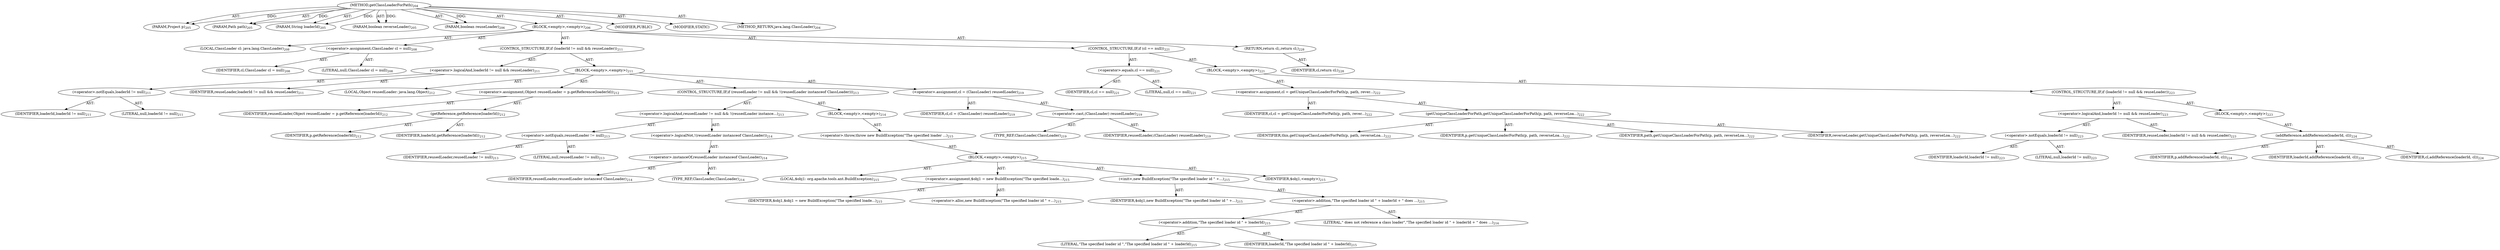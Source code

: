 digraph "getClassLoaderForPath" {  
"111669149700" [label = <(METHOD,getClassLoaderForPath)<SUB>204</SUB>> ]
"115964117015" [label = <(PARAM,Project p)<SUB>205</SUB>> ]
"115964117016" [label = <(PARAM,Path path)<SUB>205</SUB>> ]
"115964117017" [label = <(PARAM,String loaderId)<SUB>205</SUB>> ]
"115964117018" [label = <(PARAM,boolean reverseLoader)<SUB>205</SUB>> ]
"115964117019" [label = <(PARAM,boolean reuseLoader)<SUB>206</SUB>> ]
"25769803782" [label = <(BLOCK,&lt;empty&gt;,&lt;empty&gt;)<SUB>206</SUB>> ]
"94489280516" [label = <(LOCAL,ClassLoader cl: java.lang.ClassLoader)<SUB>208</SUB>> ]
"30064771093" [label = <(&lt;operator&gt;.assignment,ClassLoader cl = null)<SUB>208</SUB>> ]
"68719476792" [label = <(IDENTIFIER,cl,ClassLoader cl = null)<SUB>208</SUB>> ]
"90194313220" [label = <(LITERAL,null,ClassLoader cl = null)<SUB>208</SUB>> ]
"47244640257" [label = <(CONTROL_STRUCTURE,IF,if (loaderId != null &amp;&amp; reuseLoader))<SUB>211</SUB>> ]
"30064771094" [label = <(&lt;operator&gt;.logicalAnd,loaderId != null &amp;&amp; reuseLoader)<SUB>211</SUB>> ]
"30064771095" [label = <(&lt;operator&gt;.notEquals,loaderId != null)<SUB>211</SUB>> ]
"68719476793" [label = <(IDENTIFIER,loaderId,loaderId != null)<SUB>211</SUB>> ]
"90194313221" [label = <(LITERAL,null,loaderId != null)<SUB>211</SUB>> ]
"68719476794" [label = <(IDENTIFIER,reuseLoader,loaderId != null &amp;&amp; reuseLoader)<SUB>211</SUB>> ]
"25769803783" [label = <(BLOCK,&lt;empty&gt;,&lt;empty&gt;)<SUB>211</SUB>> ]
"94489280517" [label = <(LOCAL,Object reusedLoader: java.lang.Object)<SUB>212</SUB>> ]
"30064771096" [label = <(&lt;operator&gt;.assignment,Object reusedLoader = p.getReference(loaderId))<SUB>212</SUB>> ]
"68719476795" [label = <(IDENTIFIER,reusedLoader,Object reusedLoader = p.getReference(loaderId))<SUB>212</SUB>> ]
"30064771097" [label = <(getReference,getReference(loaderId))<SUB>212</SUB>> ]
"68719476796" [label = <(IDENTIFIER,p,getReference(loaderId))<SUB>212</SUB>> ]
"68719476797" [label = <(IDENTIFIER,loaderId,getReference(loaderId))<SUB>212</SUB>> ]
"47244640258" [label = <(CONTROL_STRUCTURE,IF,if (reusedLoader != null &amp;&amp; !(reusedLoader instanceof ClassLoader)))<SUB>213</SUB>> ]
"30064771098" [label = <(&lt;operator&gt;.logicalAnd,reusedLoader != null &amp;&amp; !(reusedLoader instance...)<SUB>213</SUB>> ]
"30064771099" [label = <(&lt;operator&gt;.notEquals,reusedLoader != null)<SUB>213</SUB>> ]
"68719476798" [label = <(IDENTIFIER,reusedLoader,reusedLoader != null)<SUB>213</SUB>> ]
"90194313222" [label = <(LITERAL,null,reusedLoader != null)<SUB>213</SUB>> ]
"30064771100" [label = <(&lt;operator&gt;.logicalNot,!(reusedLoader instanceof ClassLoader))<SUB>214</SUB>> ]
"30064771101" [label = <(&lt;operator&gt;.instanceOf,reusedLoader instanceof ClassLoader)<SUB>214</SUB>> ]
"68719476799" [label = <(IDENTIFIER,reusedLoader,reusedLoader instanceof ClassLoader)<SUB>214</SUB>> ]
"180388626435" [label = <(TYPE_REF,ClassLoader,ClassLoader)<SUB>214</SUB>> ]
"25769803784" [label = <(BLOCK,&lt;empty&gt;,&lt;empty&gt;)<SUB>214</SUB>> ]
"30064771102" [label = <(&lt;operator&gt;.throw,throw new BuildException(&quot;The specified loader ...)<SUB>215</SUB>> ]
"25769803785" [label = <(BLOCK,&lt;empty&gt;,&lt;empty&gt;)<SUB>215</SUB>> ]
"94489280518" [label = <(LOCAL,$obj1: org.apache.tools.ant.BuildException)<SUB>215</SUB>> ]
"30064771103" [label = <(&lt;operator&gt;.assignment,$obj1 = new BuildException(&quot;The specified loade...)<SUB>215</SUB>> ]
"68719476800" [label = <(IDENTIFIER,$obj1,$obj1 = new BuildException(&quot;The specified loade...)<SUB>215</SUB>> ]
"30064771104" [label = <(&lt;operator&gt;.alloc,new BuildException(&quot;The specified loader id &quot; +...)<SUB>215</SUB>> ]
"30064771105" [label = <(&lt;init&gt;,new BuildException(&quot;The specified loader id &quot; +...)<SUB>215</SUB>> ]
"68719476801" [label = <(IDENTIFIER,$obj1,new BuildException(&quot;The specified loader id &quot; +...)<SUB>215</SUB>> ]
"30064771106" [label = <(&lt;operator&gt;.addition,&quot;The specified loader id &quot; + loaderId + &quot; does ...)<SUB>215</SUB>> ]
"30064771107" [label = <(&lt;operator&gt;.addition,&quot;The specified loader id &quot; + loaderId)<SUB>215</SUB>> ]
"90194313223" [label = <(LITERAL,&quot;The specified loader id &quot;,&quot;The specified loader id &quot; + loaderId)<SUB>215</SUB>> ]
"68719476802" [label = <(IDENTIFIER,loaderId,&quot;The specified loader id &quot; + loaderId)<SUB>215</SUB>> ]
"90194313224" [label = <(LITERAL,&quot; does not reference a class loader&quot;,&quot;The specified loader id &quot; + loaderId + &quot; does ...)<SUB>216</SUB>> ]
"68719476803" [label = <(IDENTIFIER,$obj1,&lt;empty&gt;)<SUB>215</SUB>> ]
"30064771108" [label = <(&lt;operator&gt;.assignment,cl = (ClassLoader) reusedLoader)<SUB>219</SUB>> ]
"68719476804" [label = <(IDENTIFIER,cl,cl = (ClassLoader) reusedLoader)<SUB>219</SUB>> ]
"30064771109" [label = <(&lt;operator&gt;.cast,(ClassLoader) reusedLoader)<SUB>219</SUB>> ]
"180388626436" [label = <(TYPE_REF,ClassLoader,ClassLoader)<SUB>219</SUB>> ]
"68719476805" [label = <(IDENTIFIER,reusedLoader,(ClassLoader) reusedLoader)<SUB>219</SUB>> ]
"47244640259" [label = <(CONTROL_STRUCTURE,IF,if (cl == null))<SUB>221</SUB>> ]
"30064771110" [label = <(&lt;operator&gt;.equals,cl == null)<SUB>221</SUB>> ]
"68719476806" [label = <(IDENTIFIER,cl,cl == null)<SUB>221</SUB>> ]
"90194313225" [label = <(LITERAL,null,cl == null)<SUB>221</SUB>> ]
"25769803786" [label = <(BLOCK,&lt;empty&gt;,&lt;empty&gt;)<SUB>221</SUB>> ]
"30064771111" [label = <(&lt;operator&gt;.assignment,cl = getUniqueClassLoaderForPath(p, path, rever...)<SUB>222</SUB>> ]
"68719476807" [label = <(IDENTIFIER,cl,cl = getUniqueClassLoaderForPath(p, path, rever...)<SUB>222</SUB>> ]
"30064771112" [label = <(getUniqueClassLoaderForPath,getUniqueClassLoaderForPath(p, path, reverseLoa...)<SUB>222</SUB>> ]
"68719476808" [label = <(IDENTIFIER,this,getUniqueClassLoaderForPath(p, path, reverseLoa...)<SUB>222</SUB>> ]
"68719476809" [label = <(IDENTIFIER,p,getUniqueClassLoaderForPath(p, path, reverseLoa...)<SUB>222</SUB>> ]
"68719476810" [label = <(IDENTIFIER,path,getUniqueClassLoaderForPath(p, path, reverseLoa...)<SUB>222</SUB>> ]
"68719476811" [label = <(IDENTIFIER,reverseLoader,getUniqueClassLoaderForPath(p, path, reverseLoa...)<SUB>222</SUB>> ]
"47244640260" [label = <(CONTROL_STRUCTURE,IF,if (loaderId != null &amp;&amp; reuseLoader))<SUB>223</SUB>> ]
"30064771113" [label = <(&lt;operator&gt;.logicalAnd,loaderId != null &amp;&amp; reuseLoader)<SUB>223</SUB>> ]
"30064771114" [label = <(&lt;operator&gt;.notEquals,loaderId != null)<SUB>223</SUB>> ]
"68719476812" [label = <(IDENTIFIER,loaderId,loaderId != null)<SUB>223</SUB>> ]
"90194313226" [label = <(LITERAL,null,loaderId != null)<SUB>223</SUB>> ]
"68719476813" [label = <(IDENTIFIER,reuseLoader,loaderId != null &amp;&amp; reuseLoader)<SUB>223</SUB>> ]
"25769803787" [label = <(BLOCK,&lt;empty&gt;,&lt;empty&gt;)<SUB>223</SUB>> ]
"30064771115" [label = <(addReference,addReference(loaderId, cl))<SUB>224</SUB>> ]
"68719476814" [label = <(IDENTIFIER,p,addReference(loaderId, cl))<SUB>224</SUB>> ]
"68719476815" [label = <(IDENTIFIER,loaderId,addReference(loaderId, cl))<SUB>224</SUB>> ]
"68719476816" [label = <(IDENTIFIER,cl,addReference(loaderId, cl))<SUB>224</SUB>> ]
"146028888068" [label = <(RETURN,return cl;,return cl;)<SUB>228</SUB>> ]
"68719476817" [label = <(IDENTIFIER,cl,return cl;)<SUB>228</SUB>> ]
"133143986188" [label = <(MODIFIER,PUBLIC)> ]
"133143986189" [label = <(MODIFIER,STATIC)> ]
"128849018884" [label = <(METHOD_RETURN,java.lang.ClassLoader)<SUB>204</SUB>> ]
  "111669149700" -> "115964117015"  [ label = "AST: "] 
  "111669149700" -> "115964117016"  [ label = "AST: "] 
  "111669149700" -> "115964117017"  [ label = "AST: "] 
  "111669149700" -> "115964117018"  [ label = "AST: "] 
  "111669149700" -> "115964117019"  [ label = "AST: "] 
  "111669149700" -> "25769803782"  [ label = "AST: "] 
  "111669149700" -> "133143986188"  [ label = "AST: "] 
  "111669149700" -> "133143986189"  [ label = "AST: "] 
  "111669149700" -> "128849018884"  [ label = "AST: "] 
  "25769803782" -> "94489280516"  [ label = "AST: "] 
  "25769803782" -> "30064771093"  [ label = "AST: "] 
  "25769803782" -> "47244640257"  [ label = "AST: "] 
  "25769803782" -> "47244640259"  [ label = "AST: "] 
  "25769803782" -> "146028888068"  [ label = "AST: "] 
  "30064771093" -> "68719476792"  [ label = "AST: "] 
  "30064771093" -> "90194313220"  [ label = "AST: "] 
  "47244640257" -> "30064771094"  [ label = "AST: "] 
  "47244640257" -> "25769803783"  [ label = "AST: "] 
  "30064771094" -> "30064771095"  [ label = "AST: "] 
  "30064771094" -> "68719476794"  [ label = "AST: "] 
  "30064771095" -> "68719476793"  [ label = "AST: "] 
  "30064771095" -> "90194313221"  [ label = "AST: "] 
  "25769803783" -> "94489280517"  [ label = "AST: "] 
  "25769803783" -> "30064771096"  [ label = "AST: "] 
  "25769803783" -> "47244640258"  [ label = "AST: "] 
  "25769803783" -> "30064771108"  [ label = "AST: "] 
  "30064771096" -> "68719476795"  [ label = "AST: "] 
  "30064771096" -> "30064771097"  [ label = "AST: "] 
  "30064771097" -> "68719476796"  [ label = "AST: "] 
  "30064771097" -> "68719476797"  [ label = "AST: "] 
  "47244640258" -> "30064771098"  [ label = "AST: "] 
  "47244640258" -> "25769803784"  [ label = "AST: "] 
  "30064771098" -> "30064771099"  [ label = "AST: "] 
  "30064771098" -> "30064771100"  [ label = "AST: "] 
  "30064771099" -> "68719476798"  [ label = "AST: "] 
  "30064771099" -> "90194313222"  [ label = "AST: "] 
  "30064771100" -> "30064771101"  [ label = "AST: "] 
  "30064771101" -> "68719476799"  [ label = "AST: "] 
  "30064771101" -> "180388626435"  [ label = "AST: "] 
  "25769803784" -> "30064771102"  [ label = "AST: "] 
  "30064771102" -> "25769803785"  [ label = "AST: "] 
  "25769803785" -> "94489280518"  [ label = "AST: "] 
  "25769803785" -> "30064771103"  [ label = "AST: "] 
  "25769803785" -> "30064771105"  [ label = "AST: "] 
  "25769803785" -> "68719476803"  [ label = "AST: "] 
  "30064771103" -> "68719476800"  [ label = "AST: "] 
  "30064771103" -> "30064771104"  [ label = "AST: "] 
  "30064771105" -> "68719476801"  [ label = "AST: "] 
  "30064771105" -> "30064771106"  [ label = "AST: "] 
  "30064771106" -> "30064771107"  [ label = "AST: "] 
  "30064771106" -> "90194313224"  [ label = "AST: "] 
  "30064771107" -> "90194313223"  [ label = "AST: "] 
  "30064771107" -> "68719476802"  [ label = "AST: "] 
  "30064771108" -> "68719476804"  [ label = "AST: "] 
  "30064771108" -> "30064771109"  [ label = "AST: "] 
  "30064771109" -> "180388626436"  [ label = "AST: "] 
  "30064771109" -> "68719476805"  [ label = "AST: "] 
  "47244640259" -> "30064771110"  [ label = "AST: "] 
  "47244640259" -> "25769803786"  [ label = "AST: "] 
  "30064771110" -> "68719476806"  [ label = "AST: "] 
  "30064771110" -> "90194313225"  [ label = "AST: "] 
  "25769803786" -> "30064771111"  [ label = "AST: "] 
  "25769803786" -> "47244640260"  [ label = "AST: "] 
  "30064771111" -> "68719476807"  [ label = "AST: "] 
  "30064771111" -> "30064771112"  [ label = "AST: "] 
  "30064771112" -> "68719476808"  [ label = "AST: "] 
  "30064771112" -> "68719476809"  [ label = "AST: "] 
  "30064771112" -> "68719476810"  [ label = "AST: "] 
  "30064771112" -> "68719476811"  [ label = "AST: "] 
  "47244640260" -> "30064771113"  [ label = "AST: "] 
  "47244640260" -> "25769803787"  [ label = "AST: "] 
  "30064771113" -> "30064771114"  [ label = "AST: "] 
  "30064771113" -> "68719476813"  [ label = "AST: "] 
  "30064771114" -> "68719476812"  [ label = "AST: "] 
  "30064771114" -> "90194313226"  [ label = "AST: "] 
  "25769803787" -> "30064771115"  [ label = "AST: "] 
  "30064771115" -> "68719476814"  [ label = "AST: "] 
  "30064771115" -> "68719476815"  [ label = "AST: "] 
  "30064771115" -> "68719476816"  [ label = "AST: "] 
  "146028888068" -> "68719476817"  [ label = "AST: "] 
  "111669149700" -> "115964117015"  [ label = "DDG: "] 
  "111669149700" -> "115964117016"  [ label = "DDG: "] 
  "111669149700" -> "115964117017"  [ label = "DDG: "] 
  "111669149700" -> "115964117018"  [ label = "DDG: "] 
  "111669149700" -> "115964117019"  [ label = "DDG: "] 
}
